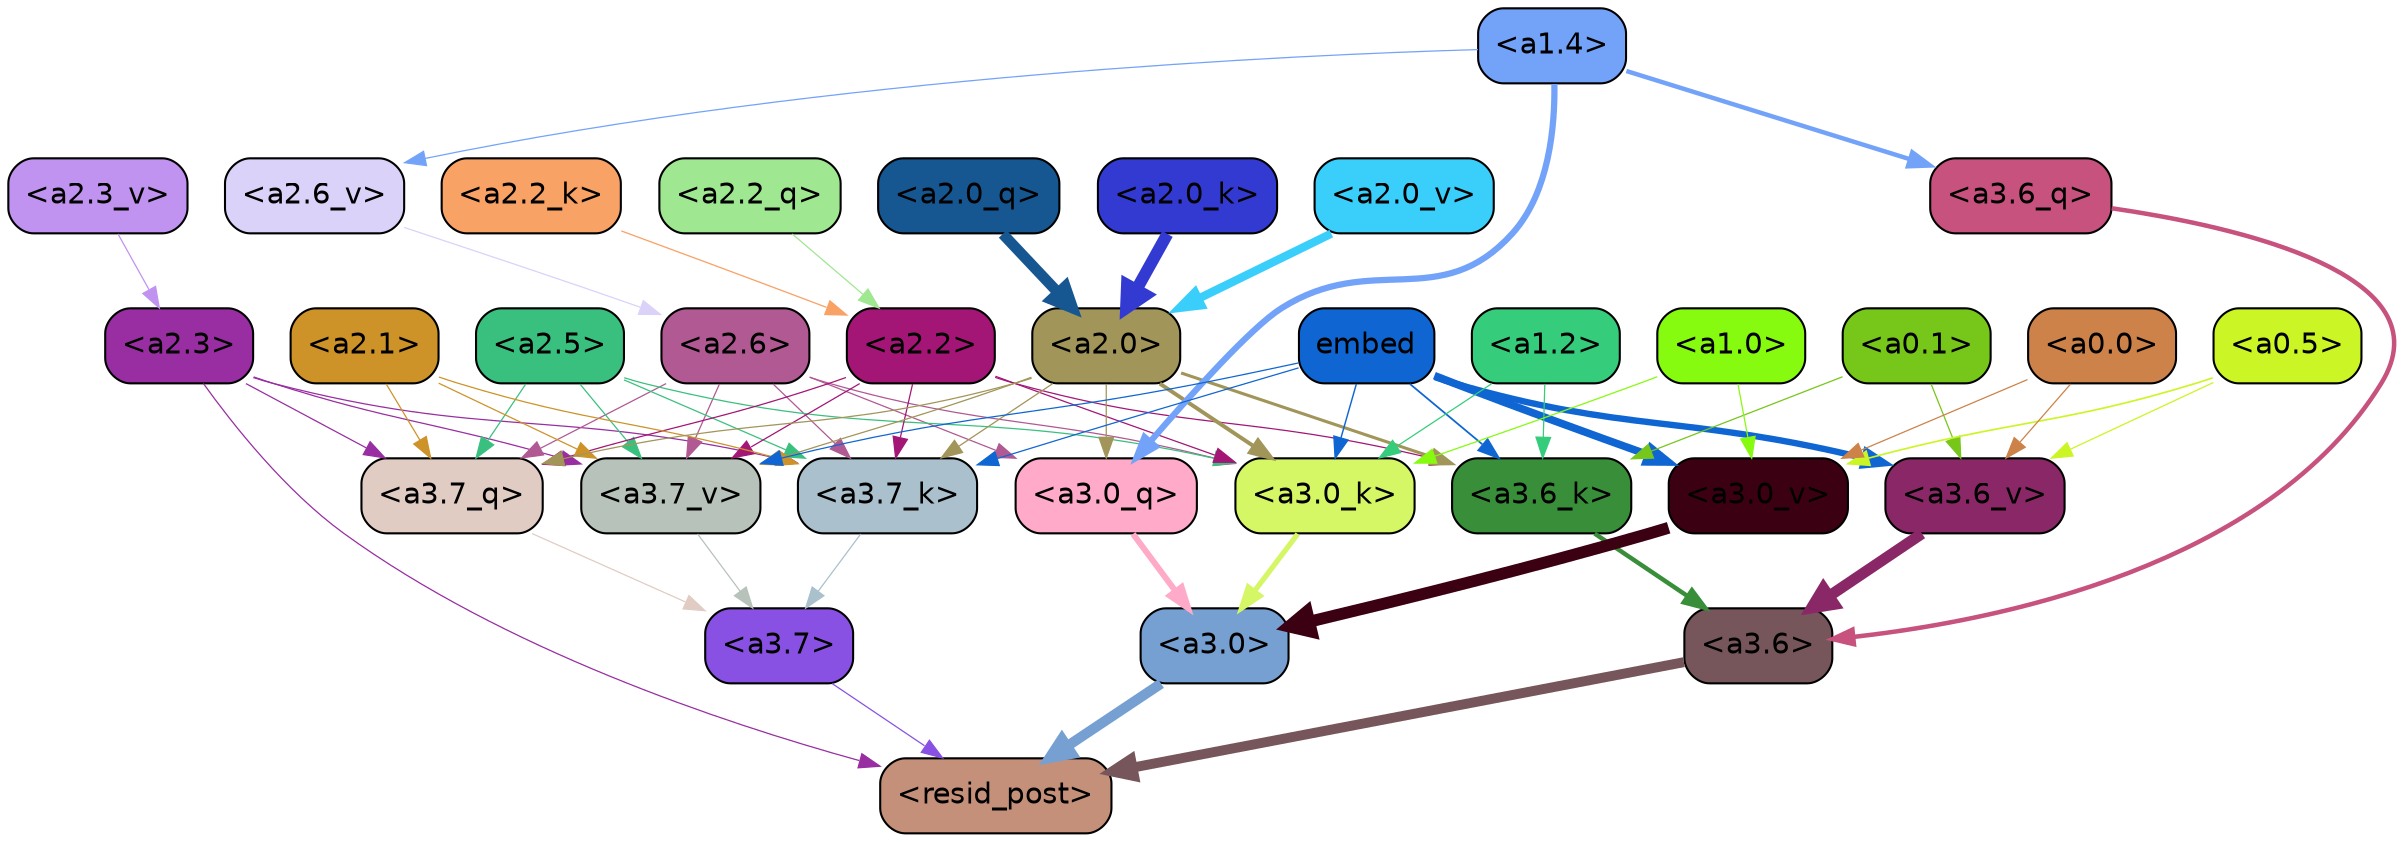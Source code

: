 strict digraph "" {
	graph [bgcolor=transparent,
		layout=dot,
		overlap=false,
		splines=true
	];
	"<a3.7>"	[color=black,
		fillcolor="#8851e3",
		fontname=Helvetica,
		shape=box,
		style="filled, rounded"];
	"<resid_post>"	[color=black,
		fillcolor="#c5907a",
		fontname=Helvetica,
		shape=box,
		style="filled, rounded"];
	"<a3.7>" -> "<resid_post>"	[color="#8851e3",
		penwidth=0.6];
	"<a3.6>"	[color=black,
		fillcolor="#76565b",
		fontname=Helvetica,
		shape=box,
		style="filled, rounded"];
	"<a3.6>" -> "<resid_post>"	[color="#76565b",
		penwidth=4.7534414529800415];
	"<a3.0>"	[color=black,
		fillcolor="#76a0d2",
		fontname=Helvetica,
		shape=box,
		style="filled, rounded"];
	"<a3.0>" -> "<resid_post>"	[color="#76a0d2",
		penwidth=4.898576855659485];
	"<a2.3>"	[color=black,
		fillcolor="#982ea1",
		fontname=Helvetica,
		shape=box,
		style="filled, rounded"];
	"<a2.3>" -> "<resid_post>"	[color="#982ea1",
		penwidth=0.6];
	"<a3.7_q>"	[color=black,
		fillcolor="#e1ccc4",
		fontname=Helvetica,
		shape=box,
		style="filled, rounded"];
	"<a2.3>" -> "<a3.7_q>"	[color="#982ea1",
		penwidth=0.6];
	"<a3.7_k>"	[color=black,
		fillcolor="#aac0cc",
		fontname=Helvetica,
		shape=box,
		style="filled, rounded"];
	"<a2.3>" -> "<a3.7_k>"	[color="#982ea1",
		penwidth=0.6];
	"<a3.7_v>"	[color=black,
		fillcolor="#b7c2ba",
		fontname=Helvetica,
		shape=box,
		style="filled, rounded"];
	"<a2.3>" -> "<a3.7_v>"	[color="#982ea1",
		penwidth=0.6];
	"<a3.7_q>" -> "<a3.7>"	[color="#e1ccc4",
		penwidth=0.6];
	"<a3.6_q>"	[color=black,
		fillcolor="#c7527e",
		fontname=Helvetica,
		shape=box,
		style="filled, rounded"];
	"<a3.6_q>" -> "<a3.6>"	[color="#c7527e",
		penwidth=2.160832464694977];
	"<a3.0_q>"	[color=black,
		fillcolor="#ffaac8",
		fontname=Helvetica,
		shape=box,
		style="filled, rounded"];
	"<a3.0_q>" -> "<a3.0>"	[color="#ffaac8",
		penwidth=2.870753765106201];
	"<a3.7_k>" -> "<a3.7>"	[color="#aac0cc",
		penwidth=0.6];
	"<a3.6_k>"	[color=black,
		fillcolor="#388e39",
		fontname=Helvetica,
		shape=box,
		style="filled, rounded"];
	"<a3.6_k>" -> "<a3.6>"	[color="#388e39",
		penwidth=2.13908451795578];
	"<a3.0_k>"	[color=black,
		fillcolor="#d5f665",
		fontname=Helvetica,
		shape=box,
		style="filled, rounded"];
	"<a3.0_k>" -> "<a3.0>"	[color="#d5f665",
		penwidth=2.520303964614868];
	"<a3.7_v>" -> "<a3.7>"	[color="#b7c2ba",
		penwidth=0.6];
	"<a3.6_v>"	[color=black,
		fillcolor="#8a2867",
		fontname=Helvetica,
		shape=box,
		style="filled, rounded"];
	"<a3.6_v>" -> "<a3.6>"	[color="#8a2867",
		penwidth=5.297133803367615];
	"<a3.0_v>"	[color=black,
		fillcolor="#3b0112",
		fontname=Helvetica,
		shape=box,
		style="filled, rounded"];
	"<a3.0_v>" -> "<a3.0>"	[color="#3b0112",
		penwidth=5.680712580680847];
	"<a2.6>"	[color=black,
		fillcolor="#b05993",
		fontname=Helvetica,
		shape=box,
		style="filled, rounded"];
	"<a2.6>" -> "<a3.7_q>"	[color="#b05993",
		penwidth=0.6];
	"<a2.6>" -> "<a3.0_q>"	[color="#b05993",
		penwidth=0.6];
	"<a2.6>" -> "<a3.7_k>"	[color="#b05993",
		penwidth=0.6];
	"<a2.6>" -> "<a3.0_k>"	[color="#b05993",
		penwidth=0.6];
	"<a2.6>" -> "<a3.7_v>"	[color="#b05993",
		penwidth=0.6];
	"<a2.5>"	[color=black,
		fillcolor="#3ac07e",
		fontname=Helvetica,
		shape=box,
		style="filled, rounded"];
	"<a2.5>" -> "<a3.7_q>"	[color="#3ac07e",
		penwidth=0.6];
	"<a2.5>" -> "<a3.7_k>"	[color="#3ac07e",
		penwidth=0.6];
	"<a2.5>" -> "<a3.0_k>"	[color="#3ac07e",
		penwidth=0.6];
	"<a2.5>" -> "<a3.7_v>"	[color="#3ac07e",
		penwidth=0.6];
	"<a2.2>"	[color=black,
		fillcolor="#a31675",
		fontname=Helvetica,
		shape=box,
		style="filled, rounded"];
	"<a2.2>" -> "<a3.7_q>"	[color="#a31675",
		penwidth=0.6];
	"<a2.2>" -> "<a3.7_k>"	[color="#a31675",
		penwidth=0.6];
	"<a2.2>" -> "<a3.6_k>"	[color="#a31675",
		penwidth=0.6];
	"<a2.2>" -> "<a3.0_k>"	[color="#a31675",
		penwidth=0.6];
	"<a2.2>" -> "<a3.7_v>"	[color="#a31675",
		penwidth=0.6];
	"<a2.1>"	[color=black,
		fillcolor="#cd9329",
		fontname=Helvetica,
		shape=box,
		style="filled, rounded"];
	"<a2.1>" -> "<a3.7_q>"	[color="#cd9329",
		penwidth=0.6];
	"<a2.1>" -> "<a3.7_k>"	[color="#cd9329",
		penwidth=0.6];
	"<a2.1>" -> "<a3.7_v>"	[color="#cd9329",
		penwidth=0.6];
	"<a2.0>"	[color=black,
		fillcolor="#a19559",
		fontname=Helvetica,
		shape=box,
		style="filled, rounded"];
	"<a2.0>" -> "<a3.7_q>"	[color="#a19559",
		penwidth=0.6];
	"<a2.0>" -> "<a3.0_q>"	[color="#a19559",
		penwidth=0.6];
	"<a2.0>" -> "<a3.7_k>"	[color="#a19559",
		penwidth=0.6];
	"<a2.0>" -> "<a3.6_k>"	[color="#a19559",
		penwidth=1.4784413101151586];
	"<a2.0>" -> "<a3.0_k>"	[color="#a19559",
		penwidth=1.8858084231615067];
	"<a2.0>" -> "<a3.7_v>"	[color="#a19559",
		penwidth=0.6];
	"<a1.4>"	[color=black,
		fillcolor="#73a3f9",
		fontname=Helvetica,
		shape=box,
		style="filled, rounded"];
	"<a1.4>" -> "<a3.6_q>"	[color="#73a3f9",
		penwidth=2.149975523352623];
	"<a1.4>" -> "<a3.0_q>"	[color="#73a3f9",
		penwidth=3.0018038749694824];
	"<a2.6_v>"	[color=black,
		fillcolor="#dbd2fa",
		fontname=Helvetica,
		shape=box,
		style="filled, rounded"];
	"<a1.4>" -> "<a2.6_v>"	[color="#73a3f9",
		penwidth=0.6];
	embed	[color=black,
		fillcolor="#0f66d2",
		fontname=Helvetica,
		shape=box,
		style="filled, rounded"];
	embed -> "<a3.7_k>"	[color="#0f66d2",
		penwidth=0.6];
	embed -> "<a3.6_k>"	[color="#0f66d2",
		penwidth=0.8552796393632889];
	embed -> "<a3.0_k>"	[color="#0f66d2",
		penwidth=0.691851794719696];
	embed -> "<a3.7_v>"	[color="#0f66d2",
		penwidth=0.6];
	embed -> "<a3.6_v>"	[color="#0f66d2",
		penwidth=3.067279100418091];
	embed -> "<a3.0_v>"	[color="#0f66d2",
		penwidth=3.6927278637886047];
	"<a1.2>"	[color=black,
		fillcolor="#35cd7c",
		fontname=Helvetica,
		shape=box,
		style="filled, rounded"];
	"<a1.2>" -> "<a3.6_k>"	[color="#35cd7c",
		penwidth=0.6];
	"<a1.2>" -> "<a3.0_k>"	[color="#35cd7c",
		penwidth=0.6];
	"<a0.1>"	[color=black,
		fillcolor="#77c61a",
		fontname=Helvetica,
		shape=box,
		style="filled, rounded"];
	"<a0.1>" -> "<a3.6_k>"	[color="#77c61a",
		penwidth=0.6];
	"<a0.1>" -> "<a3.6_v>"	[color="#77c61a",
		penwidth=0.6];
	"<a1.0>"	[color=black,
		fillcolor="#86fa0f",
		fontname=Helvetica,
		shape=box,
		style="filled, rounded"];
	"<a1.0>" -> "<a3.0_k>"	[color="#86fa0f",
		penwidth=0.6];
	"<a1.0>" -> "<a3.0_v>"	[color="#86fa0f",
		penwidth=0.6];
	"<a0.5>"	[color=black,
		fillcolor="#ccf525",
		fontname=Helvetica,
		shape=box,
		style="filled, rounded"];
	"<a0.5>" -> "<a3.6_v>"	[color="#ccf525",
		penwidth=0.6];
	"<a0.5>" -> "<a3.0_v>"	[color="#ccf525",
		penwidth=0.8028683364391327];
	"<a0.0>"	[color=black,
		fillcolor="#cc8248",
		fontname=Helvetica,
		shape=box,
		style="filled, rounded"];
	"<a0.0>" -> "<a3.6_v>"	[color="#cc8248",
		penwidth=0.6];
	"<a0.0>" -> "<a3.0_v>"	[color="#cc8248",
		penwidth=0.6];
	"<a2.2_q>"	[color=black,
		fillcolor="#a0e791",
		fontname=Helvetica,
		shape=box,
		style="filled, rounded"];
	"<a2.2_q>" -> "<a2.2>"	[color="#a0e791",
		penwidth=0.6];
	"<a2.0_q>"	[color=black,
		fillcolor="#165691",
		fontname=Helvetica,
		shape=box,
		style="filled, rounded"];
	"<a2.0_q>" -> "<a2.0>"	[color="#165691",
		penwidth=5.1847569942474365];
	"<a2.2_k>"	[color=black,
		fillcolor="#f9a265",
		fontname=Helvetica,
		shape=box,
		style="filled, rounded"];
	"<a2.2_k>" -> "<a2.2>"	[color="#f9a265",
		penwidth=0.6149471998214722];
	"<a2.0_k>"	[color=black,
		fillcolor="#323ad2",
		fontname=Helvetica,
		shape=box,
		style="filled, rounded"];
	"<a2.0_k>" -> "<a2.0>"	[color="#323ad2",
		penwidth=5.773491740226746];
	"<a2.6_v>" -> "<a2.6>"	[color="#dbd2fa",
		penwidth=0.6];
	"<a2.3_v>"	[color=black,
		fillcolor="#c093f0",
		fontname=Helvetica,
		shape=box,
		style="filled, rounded"];
	"<a2.3_v>" -> "<a2.3>"	[color="#c093f0",
		penwidth=0.6];
	"<a2.0_v>"	[color=black,
		fillcolor="#3acefb",
		fontname=Helvetica,
		shape=box,
		style="filled, rounded"];
	"<a2.0_v>" -> "<a2.0>"	[color="#3acefb",
		penwidth=3.9731863737106323];
}
